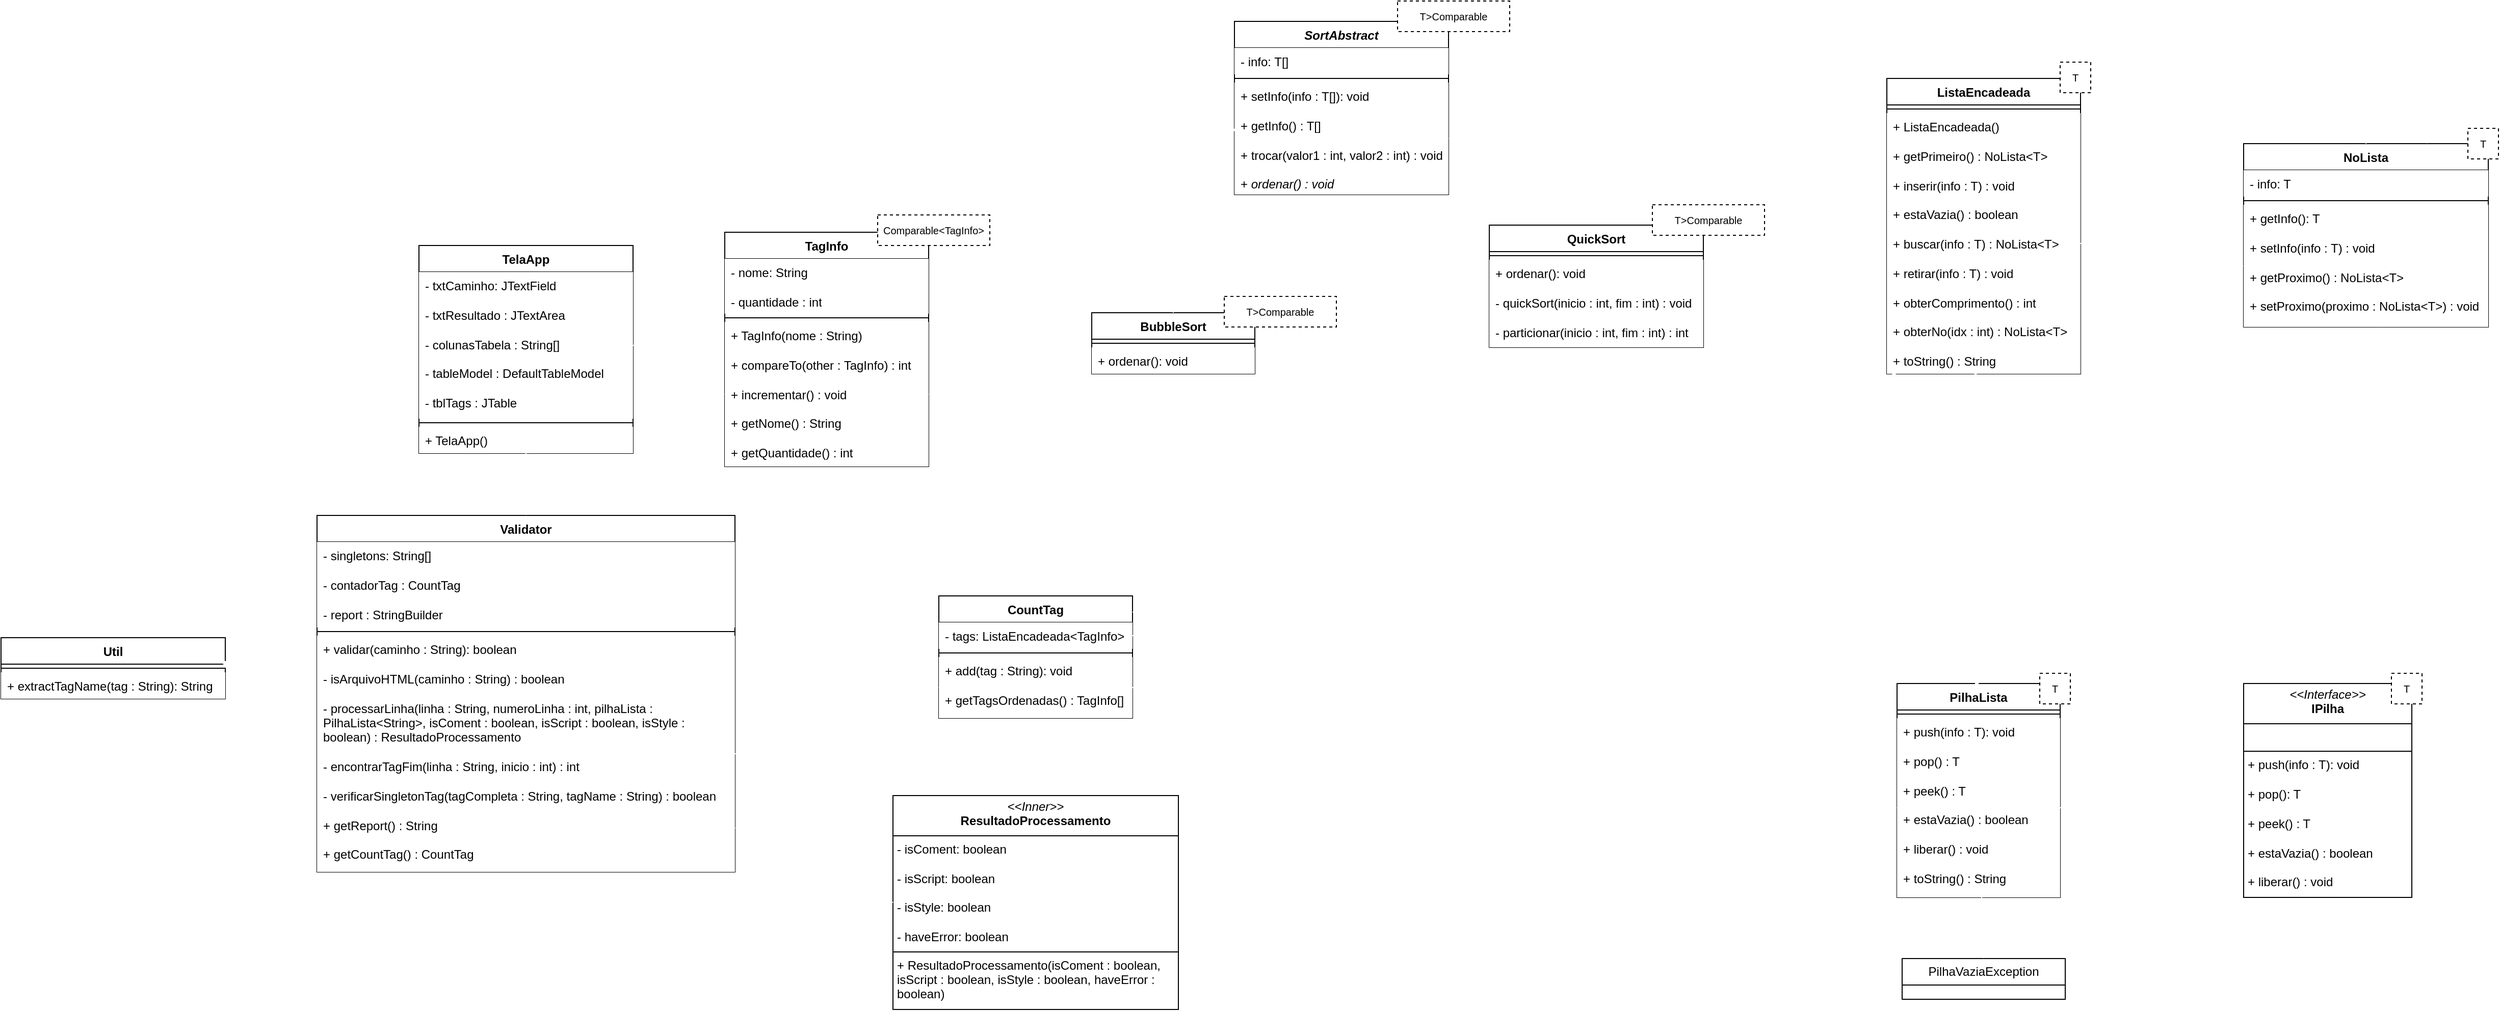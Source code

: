 <mxfile version="27.1.6">
  <diagram name="Página-1" id="pl8ZZoXZRqK1TmM-BaZh">
    <mxGraphModel dx="1385" dy="156" grid="1" gridSize="10" guides="1" tooltips="1" connect="1" arrows="1" fold="1" page="1" pageScale="1" pageWidth="600" pageHeight="300" math="0" shadow="0">
      <root>
        <mxCell id="0" />
        <mxCell id="1" parent="0" />
        <mxCell id="VNUzSs_KY4bJLzlP4zA9-6" value="Util" style="swimlane;fontStyle=1;align=center;verticalAlign=top;childLayout=stackLayout;horizontal=1;startSize=26;horizontalStack=0;resizeParent=1;resizeParentMax=0;resizeLast=0;collapsible=1;marginBottom=0;whiteSpace=wrap;html=1;" parent="1" vertex="1">
          <mxGeometry x="10" y="1335" width="220" height="60" as="geometry" />
        </mxCell>
        <mxCell id="VNUzSs_KY4bJLzlP4zA9-8" value="" style="line;strokeWidth=1;fillColor=none;align=left;verticalAlign=middle;spacingTop=-1;spacingLeft=3;spacingRight=3;rotatable=0;labelPosition=right;points=[];portConstraint=eastwest;strokeColor=inherit;" parent="VNUzSs_KY4bJLzlP4zA9-6" vertex="1">
          <mxGeometry y="26" width="220" height="8" as="geometry" />
        </mxCell>
        <mxCell id="VNUzSs_KY4bJLzlP4zA9-9" value="+ extractTagName(tag : String): String" style="text;strokeColor=none;fillColor=default;align=left;verticalAlign=top;spacingLeft=4;spacingRight=4;overflow=hidden;rotatable=0;points=[[0,0.5],[1,0.5]];portConstraint=eastwest;whiteSpace=wrap;html=1;" parent="VNUzSs_KY4bJLzlP4zA9-6" vertex="1">
          <mxGeometry y="34" width="220" height="26" as="geometry" />
        </mxCell>
        <mxCell id="VNUzSs_KY4bJLzlP4zA9-15" style="edgeStyle=orthogonalEdgeStyle;rounded=0;orthogonalLoop=1;jettySize=auto;html=1;entryX=1;entryY=0.5;entryDx=0;entryDy=0;strokeColor=light-dark(#FFFFFF,#FFFFFF);" parent="1" source="VNUzSs_KY4bJLzlP4zA9-11" target="VNUzSs_KY4bJLzlP4zA9-6" edge="1">
          <mxGeometry relative="1" as="geometry">
            <Array as="points">
              <mxPoint x="275" y="1365" />
              <mxPoint x="275" y="1360" />
              <mxPoint x="230" y="1360" />
            </Array>
          </mxGeometry>
        </mxCell>
        <mxCell id="VNUzSs_KY4bJLzlP4zA9-11" value="Validator" style="swimlane;fontStyle=1;align=center;verticalAlign=top;childLayout=stackLayout;horizontal=1;startSize=26;horizontalStack=0;resizeParent=1;resizeParentMax=0;resizeLast=0;collapsible=1;marginBottom=0;whiteSpace=wrap;html=1;" parent="1" vertex="1">
          <mxGeometry x="320" y="1215" width="410" height="350" as="geometry" />
        </mxCell>
        <mxCell id="VNUzSs_KY4bJLzlP4zA9-12" value="- singletons: String[]&lt;div&gt;&lt;br&gt;&lt;div&gt;- contadorTag : CountTag&lt;/div&gt;&lt;/div&gt;&lt;div&gt;&lt;br&gt;&lt;/div&gt;&lt;div&gt;- report : StringBuilder&lt;/div&gt;" style="text;strokeColor=none;fillColor=default;align=left;verticalAlign=top;spacingLeft=4;spacingRight=4;overflow=hidden;rotatable=0;points=[[0,0.5],[1,0.5]];portConstraint=eastwest;whiteSpace=wrap;html=1;" parent="VNUzSs_KY4bJLzlP4zA9-11" vertex="1">
          <mxGeometry y="26" width="410" height="84" as="geometry" />
        </mxCell>
        <mxCell id="VNUzSs_KY4bJLzlP4zA9-13" value="" style="line;strokeWidth=1;fillColor=none;align=left;verticalAlign=middle;spacingTop=-1;spacingLeft=3;spacingRight=3;rotatable=0;labelPosition=right;points=[];portConstraint=eastwest;strokeColor=inherit;" parent="VNUzSs_KY4bJLzlP4zA9-11" vertex="1">
          <mxGeometry y="110" width="410" height="8" as="geometry" />
        </mxCell>
        <mxCell id="VNUzSs_KY4bJLzlP4zA9-14" value="+ validar(caminho : String): boolean&lt;div&gt;&lt;br&gt;&lt;/div&gt;&lt;div&gt;- isArquivoHTML(caminho : String) : boolean&lt;/div&gt;&lt;div&gt;&lt;br&gt;&lt;/div&gt;&lt;div&gt;- processarLinha(linha : String, numeroLinha : int, pilhaLista : PilhaLista&amp;lt;String&amp;gt;, isComent : boolean, isScript : boolean, isStyle : boolean) : ResultadoProcessamento&lt;/div&gt;&lt;div&gt;&lt;br&gt;&lt;/div&gt;&lt;div&gt;- encontrarTagFim(linha : String, inicio : int) : int&lt;/div&gt;&lt;div&gt;&lt;br&gt;&lt;/div&gt;&lt;div&gt;- verificarSingletonTag(tagCompleta : String, tagName : String) : boolean&lt;/div&gt;&lt;div&gt;&lt;br&gt;&lt;/div&gt;&lt;div&gt;+ getReport() : String&lt;/div&gt;&lt;div&gt;&lt;br&gt;&lt;/div&gt;&lt;div&gt;+ getCountTag() : CountTag&lt;/div&gt;" style="text;strokeColor=none;fillColor=default;align=left;verticalAlign=top;spacingLeft=4;spacingRight=4;overflow=hidden;rotatable=0;points=[[0,0.5],[1,0.5]];portConstraint=eastwest;whiteSpace=wrap;html=1;" parent="VNUzSs_KY4bJLzlP4zA9-11" vertex="1">
          <mxGeometry y="118" width="410" height="232" as="geometry" />
        </mxCell>
        <mxCell id="VNUzSs_KY4bJLzlP4zA9-20" value="TelaApp" style="swimlane;fontStyle=1;align=center;verticalAlign=top;childLayout=stackLayout;horizontal=1;startSize=26;horizontalStack=0;resizeParent=1;resizeParentMax=0;resizeLast=0;collapsible=1;marginBottom=0;whiteSpace=wrap;html=1;" parent="1" vertex="1">
          <mxGeometry x="420" y="950" width="210" height="204" as="geometry" />
        </mxCell>
        <mxCell id="VNUzSs_KY4bJLzlP4zA9-21" value="- txtCaminho: JTextField&lt;div&gt;&lt;br&gt;&lt;/div&gt;&lt;div&gt;- txtResultado : JTextArea&lt;/div&gt;&lt;div&gt;&lt;br&gt;&lt;/div&gt;&lt;div&gt;- colunasTabela : String[]&lt;/div&gt;&lt;div&gt;&lt;br&gt;&lt;/div&gt;&lt;div&gt;- tableModel : DefaultTableModel&lt;/div&gt;&lt;div&gt;&lt;br&gt;&lt;/div&gt;&lt;div&gt;- tblTags : JTable&lt;/div&gt;" style="text;strokeColor=none;fillColor=default;align=left;verticalAlign=top;spacingLeft=4;spacingRight=4;overflow=hidden;rotatable=0;points=[[0,0.5],[1,0.5]];portConstraint=eastwest;whiteSpace=wrap;html=1;" parent="VNUzSs_KY4bJLzlP4zA9-20" vertex="1">
          <mxGeometry y="26" width="210" height="144" as="geometry" />
        </mxCell>
        <mxCell id="VNUzSs_KY4bJLzlP4zA9-22" value="" style="line;strokeWidth=1;fillColor=none;align=left;verticalAlign=middle;spacingTop=-1;spacingLeft=3;spacingRight=3;rotatable=0;labelPosition=right;points=[];portConstraint=eastwest;strokeColor=inherit;" parent="VNUzSs_KY4bJLzlP4zA9-20" vertex="1">
          <mxGeometry y="170" width="210" height="8" as="geometry" />
        </mxCell>
        <mxCell id="VNUzSs_KY4bJLzlP4zA9-23" value="+ TelaApp()" style="text;strokeColor=none;fillColor=default;align=left;verticalAlign=top;spacingLeft=4;spacingRight=4;overflow=hidden;rotatable=0;points=[[0,0.5],[1,0.5]];portConstraint=eastwest;whiteSpace=wrap;html=1;" parent="VNUzSs_KY4bJLzlP4zA9-20" vertex="1">
          <mxGeometry y="178" width="210" height="26" as="geometry" />
        </mxCell>
        <mxCell id="VNUzSs_KY4bJLzlP4zA9-26" style="rounded=0;orthogonalLoop=1;jettySize=auto;html=1;entryX=0.5;entryY=0;entryDx=0;entryDy=0;strokeColor=light-dark(#FFFFFF,#FFFFFF);" parent="1" source="VNUzSs_KY4bJLzlP4zA9-23" target="VNUzSs_KY4bJLzlP4zA9-11" edge="1">
          <mxGeometry relative="1" as="geometry">
            <mxPoint x="590" y="1190" as="targetPoint" />
          </mxGeometry>
        </mxCell>
        <mxCell id="VNUzSs_KY4bJLzlP4zA9-27" value="TagInfo" style="swimlane;fontStyle=1;align=center;verticalAlign=top;childLayout=stackLayout;horizontal=1;startSize=26;horizontalStack=0;resizeParent=1;resizeParentMax=0;resizeLast=0;collapsible=1;marginBottom=0;whiteSpace=wrap;html=1;" parent="1" vertex="1">
          <mxGeometry x="720" y="937" width="200" height="230" as="geometry" />
        </mxCell>
        <mxCell id="VNUzSs_KY4bJLzlP4zA9-28" value="- nome: String&lt;div&gt;&lt;br&gt;&lt;/div&gt;&lt;div&gt;- quantidade : int&lt;/div&gt;" style="text;strokeColor=none;fillColor=default;align=left;verticalAlign=top;spacingLeft=4;spacingRight=4;overflow=hidden;rotatable=0;points=[[0,0.5],[1,0.5]];portConstraint=eastwest;whiteSpace=wrap;html=1;" parent="VNUzSs_KY4bJLzlP4zA9-27" vertex="1">
          <mxGeometry y="26" width="200" height="54" as="geometry" />
        </mxCell>
        <mxCell id="VNUzSs_KY4bJLzlP4zA9-29" value="" style="line;strokeWidth=1;fillColor=none;align=left;verticalAlign=middle;spacingTop=-1;spacingLeft=3;spacingRight=3;rotatable=0;labelPosition=right;points=[];portConstraint=eastwest;strokeColor=inherit;" parent="VNUzSs_KY4bJLzlP4zA9-27" vertex="1">
          <mxGeometry y="80" width="200" height="8" as="geometry" />
        </mxCell>
        <mxCell id="VNUzSs_KY4bJLzlP4zA9-30" value="+ TagInfo(nome : String)&lt;div&gt;&lt;br&gt;&lt;/div&gt;&lt;div&gt;+ compareTo(other : TagInfo) : int&lt;/div&gt;&lt;div&gt;&lt;br&gt;&lt;/div&gt;&lt;div&gt;+ incrementar() : void&lt;/div&gt;&lt;div&gt;&lt;br&gt;&lt;/div&gt;&lt;div&gt;+ getNome() : String&lt;/div&gt;&lt;div&gt;&lt;br&gt;&lt;/div&gt;&lt;div&gt;+ getQuantidade() : int&lt;/div&gt;" style="text;strokeColor=none;fillColor=default;align=left;verticalAlign=top;spacingLeft=4;spacingRight=4;overflow=hidden;rotatable=0;points=[[0,0.5],[1,0.5]];portConstraint=eastwest;whiteSpace=wrap;html=1;" parent="VNUzSs_KY4bJLzlP4zA9-27" vertex="1">
          <mxGeometry y="88" width="200" height="142" as="geometry" />
        </mxCell>
        <mxCell id="VNUzSs_KY4bJLzlP4zA9-31" style="edgeStyle=orthogonalEdgeStyle;rounded=0;orthogonalLoop=1;jettySize=auto;html=1;exitX=1;exitY=0.5;exitDx=0;exitDy=0;entryX=0;entryY=0.5;entryDx=0;entryDy=0;strokeColor=light-dark(#FFFFFF,#FFFFFF);align=center;verticalAlign=middle;fontFamily=Helvetica;fontSize=11;fontColor=default;labelBackgroundColor=default;endArrow=classic;" parent="1" source="VNUzSs_KY4bJLzlP4zA9-21" target="VNUzSs_KY4bJLzlP4zA9-30" edge="1">
          <mxGeometry relative="1" as="geometry" />
        </mxCell>
        <mxCell id="VNUzSs_KY4bJLzlP4zA9-32" value="&lt;font style=&quot;font-size: 10px;&quot;&gt;Comparable&amp;lt;TagInfo&amp;gt;&lt;/font&gt;" style="html=1;whiteSpace=wrap;dashed=1;" parent="1" vertex="1">
          <mxGeometry x="870" y="920" width="110" height="30" as="geometry" />
        </mxCell>
        <mxCell id="VNUzSs_KY4bJLzlP4zA9-38" style="edgeStyle=orthogonalEdgeStyle;rounded=0;orthogonalLoop=1;jettySize=auto;html=1;exitX=0.25;exitY=0;exitDx=0;exitDy=0;strokeColor=light-dark(#FFFFFF,#FFFFFF);align=center;verticalAlign=middle;fontFamily=Helvetica;fontSize=11;fontColor=default;labelBackgroundColor=default;endArrow=classic;" parent="1" source="VNUzSs_KY4bJLzlP4zA9-33" target="VNUzSs_KY4bJLzlP4zA9-30" edge="1">
          <mxGeometry relative="1" as="geometry" />
        </mxCell>
        <mxCell id="VNUzSs_KY4bJLzlP4zA9-44" style="edgeStyle=orthogonalEdgeStyle;rounded=0;orthogonalLoop=1;jettySize=auto;html=1;exitX=0.5;exitY=0;exitDx=0;exitDy=0;entryX=0;entryY=0.5;entryDx=0;entryDy=0;strokeColor=light-dark(#FFFFFF,#FFFFFF);align=center;verticalAlign=middle;fontFamily=Helvetica;fontSize=11;fontColor=default;labelBackgroundColor=default;endArrow=classic;" parent="1" source="VNUzSs_KY4bJLzlP4zA9-33" target="VNUzSs_KY4bJLzlP4zA9-42" edge="1">
          <mxGeometry relative="1" as="geometry" />
        </mxCell>
        <mxCell id="VNUzSs_KY4bJLzlP4zA9-58" style="edgeStyle=orthogonalEdgeStyle;rounded=0;orthogonalLoop=1;jettySize=auto;html=1;exitX=0.75;exitY=0;exitDx=0;exitDy=0;entryX=0;entryY=0.5;entryDx=0;entryDy=0;strokeColor=light-dark(#FFFFFF,#FFFFFF);align=center;verticalAlign=middle;fontFamily=Helvetica;fontSize=11;fontColor=default;labelBackgroundColor=default;endArrow=classic;" parent="1" source="VNUzSs_KY4bJLzlP4zA9-33" target="VNUzSs_KY4bJLzlP4zA9-55" edge="1">
          <mxGeometry relative="1" as="geometry">
            <Array as="points">
              <mxPoint x="1072" y="1130" />
              <mxPoint x="1390" y="1130" />
              <mxPoint x="1390" y="1007" />
            </Array>
          </mxGeometry>
        </mxCell>
        <mxCell id="VNUzSs_KY4bJLzlP4zA9-33" value="CountTag" style="swimlane;fontStyle=1;align=center;verticalAlign=top;childLayout=stackLayout;horizontal=1;startSize=26;horizontalStack=0;resizeParent=1;resizeParentMax=0;resizeLast=0;collapsible=1;marginBottom=0;whiteSpace=wrap;html=1;" parent="1" vertex="1">
          <mxGeometry x="930" y="1294" width="190" height="120" as="geometry" />
        </mxCell>
        <mxCell id="VNUzSs_KY4bJLzlP4zA9-34" value="- tags: ListaEncadeada&amp;lt;TagInfo&amp;gt;" style="text;strokeColor=none;fillColor=default;align=left;verticalAlign=top;spacingLeft=4;spacingRight=4;overflow=hidden;rotatable=0;points=[[0,0.5],[1,0.5]];portConstraint=eastwest;whiteSpace=wrap;html=1;" parent="VNUzSs_KY4bJLzlP4zA9-33" vertex="1">
          <mxGeometry y="26" width="190" height="26" as="geometry" />
        </mxCell>
        <mxCell id="VNUzSs_KY4bJLzlP4zA9-35" value="" style="line;strokeWidth=1;fillColor=none;align=left;verticalAlign=middle;spacingTop=-1;spacingLeft=3;spacingRight=3;rotatable=0;labelPosition=right;points=[];portConstraint=eastwest;strokeColor=inherit;" parent="VNUzSs_KY4bJLzlP4zA9-33" vertex="1">
          <mxGeometry y="52" width="190" height="8" as="geometry" />
        </mxCell>
        <mxCell id="VNUzSs_KY4bJLzlP4zA9-36" value="+ add(tag : String): void&lt;div&gt;&lt;br&gt;&lt;/div&gt;&lt;div&gt;+ getTagsOrdenadas() : TagInfo[]&lt;/div&gt;" style="text;strokeColor=none;fillColor=default;align=left;verticalAlign=top;spacingLeft=4;spacingRight=4;overflow=hidden;rotatable=0;points=[[0,0.5],[1,0.5]];portConstraint=eastwest;whiteSpace=wrap;html=1;" parent="VNUzSs_KY4bJLzlP4zA9-33" vertex="1">
          <mxGeometry y="60" width="190" height="60" as="geometry" />
        </mxCell>
        <mxCell id="VNUzSs_KY4bJLzlP4zA9-37" style="edgeStyle=orthogonalEdgeStyle;rounded=0;orthogonalLoop=1;jettySize=auto;html=1;exitX=1;exitY=0.5;exitDx=0;exitDy=0;entryX=0;entryY=0.5;entryDx=0;entryDy=0;strokeColor=light-dark(#FFFFFF,#FFFFFF);align=center;verticalAlign=middle;fontFamily=Helvetica;fontSize=11;fontColor=default;labelBackgroundColor=default;endArrow=classic;" parent="1" source="VNUzSs_KY4bJLzlP4zA9-14" target="VNUzSs_KY4bJLzlP4zA9-36" edge="1">
          <mxGeometry relative="1" as="geometry" />
        </mxCell>
        <mxCell id="VNUzSs_KY4bJLzlP4zA9-39" value="BubbleSort" style="swimlane;fontStyle=1;align=center;verticalAlign=top;childLayout=stackLayout;horizontal=1;startSize=26;horizontalStack=0;resizeParent=1;resizeParentMax=0;resizeLast=0;collapsible=1;marginBottom=0;whiteSpace=wrap;html=1;" parent="1" vertex="1">
          <mxGeometry x="1080" y="1016" width="160" height="60" as="geometry" />
        </mxCell>
        <mxCell id="VNUzSs_KY4bJLzlP4zA9-41" value="" style="line;strokeWidth=1;fillColor=none;align=left;verticalAlign=middle;spacingTop=-1;spacingLeft=3;spacingRight=3;rotatable=0;labelPosition=right;points=[];portConstraint=eastwest;strokeColor=inherit;" parent="VNUzSs_KY4bJLzlP4zA9-39" vertex="1">
          <mxGeometry y="26" width="160" height="8" as="geometry" />
        </mxCell>
        <mxCell id="VNUzSs_KY4bJLzlP4zA9-42" value="+ ordenar(): void" style="text;strokeColor=none;fillColor=default;align=left;verticalAlign=top;spacingLeft=4;spacingRight=4;overflow=hidden;rotatable=0;points=[[0,0.5],[1,0.5]];portConstraint=eastwest;whiteSpace=wrap;html=1;" parent="VNUzSs_KY4bJLzlP4zA9-39" vertex="1">
          <mxGeometry y="34" width="160" height="26" as="geometry" />
        </mxCell>
        <mxCell id="VNUzSs_KY4bJLzlP4zA9-43" value="&lt;font style=&quot;font-size: 10px;&quot;&gt;T&amp;gt;Comparable&lt;/font&gt;" style="html=1;whiteSpace=wrap;dashed=1;" parent="1" vertex="1">
          <mxGeometry x="1210" y="1000" width="110" height="30" as="geometry" />
        </mxCell>
        <mxCell id="VNUzSs_KY4bJLzlP4zA9-45" value="&lt;i&gt;SortAbstract&lt;/i&gt;" style="swimlane;fontStyle=1;align=center;verticalAlign=top;childLayout=stackLayout;horizontal=1;startSize=26;horizontalStack=0;resizeParent=1;resizeParentMax=0;resizeLast=0;collapsible=1;marginBottom=0;whiteSpace=wrap;html=1;" parent="1" vertex="1">
          <mxGeometry x="1220" y="730" width="210" height="170" as="geometry" />
        </mxCell>
        <mxCell id="VNUzSs_KY4bJLzlP4zA9-46" value="- info: T[]" style="text;strokeColor=none;fillColor=default;align=left;verticalAlign=top;spacingLeft=4;spacingRight=4;overflow=hidden;rotatable=0;points=[[0,0.5],[1,0.5]];portConstraint=eastwest;whiteSpace=wrap;html=1;" parent="VNUzSs_KY4bJLzlP4zA9-45" vertex="1">
          <mxGeometry y="26" width="210" height="26" as="geometry" />
        </mxCell>
        <mxCell id="VNUzSs_KY4bJLzlP4zA9-47" value="" style="line;strokeWidth=1;fillColor=none;align=left;verticalAlign=middle;spacingTop=-1;spacingLeft=3;spacingRight=3;rotatable=0;labelPosition=right;points=[];portConstraint=eastwest;strokeColor=inherit;" parent="VNUzSs_KY4bJLzlP4zA9-45" vertex="1">
          <mxGeometry y="52" width="210" height="8" as="geometry" />
        </mxCell>
        <mxCell id="VNUzSs_KY4bJLzlP4zA9-48" value="+ setInfo(info : T[]): void&lt;div&gt;&lt;br&gt;&lt;/div&gt;&lt;div&gt;+ getInfo() : T[]&lt;/div&gt;&lt;div&gt;&lt;br&gt;&lt;/div&gt;&lt;div&gt;+ trocar(valor1 : int, valor2 : int) : void&lt;/div&gt;&lt;div&gt;&lt;br&gt;&lt;/div&gt;&lt;div&gt;+ &lt;i&gt;ordenar() : void&lt;/i&gt;&lt;/div&gt;" style="text;strokeColor=none;fillColor=default;align=left;verticalAlign=top;spacingLeft=4;spacingRight=4;overflow=hidden;rotatable=0;points=[[0,0.5],[1,0.5]];portConstraint=eastwest;whiteSpace=wrap;html=1;" parent="VNUzSs_KY4bJLzlP4zA9-45" vertex="1">
          <mxGeometry y="60" width="210" height="110" as="geometry" />
        </mxCell>
        <mxCell id="VNUzSs_KY4bJLzlP4zA9-49" value="&lt;font style=&quot;font-size: 10px;&quot;&gt;T&amp;gt;Comparable&lt;/font&gt;" style="html=1;whiteSpace=wrap;dashed=1;" parent="1" vertex="1">
          <mxGeometry x="1380" y="710" width="110" height="30" as="geometry" />
        </mxCell>
        <mxCell id="VNUzSs_KY4bJLzlP4zA9-51" style="edgeStyle=orthogonalEdgeStyle;rounded=0;orthogonalLoop=1;jettySize=auto;html=1;exitX=0.5;exitY=0;exitDx=0;exitDy=0;entryX=0.01;entryY=0.423;entryDx=0;entryDy=0;entryPerimeter=0;strokeColor=light-dark(#FFFFFF,#FFFFFF);align=center;verticalAlign=middle;fontFamily=Helvetica;fontSize=11;fontColor=default;labelBackgroundColor=default;endArrow=classic;" parent="1" source="VNUzSs_KY4bJLzlP4zA9-39" target="VNUzSs_KY4bJLzlP4zA9-48" edge="1">
          <mxGeometry relative="1" as="geometry" />
        </mxCell>
        <mxCell id="VNUzSs_KY4bJLzlP4zA9-57" style="edgeStyle=orthogonalEdgeStyle;rounded=0;orthogonalLoop=1;jettySize=auto;html=1;exitX=0.5;exitY=0;exitDx=0;exitDy=0;entryX=1;entryY=0.5;entryDx=0;entryDy=0;strokeColor=light-dark(#FFFFFF,#FFFFFF);align=center;verticalAlign=middle;fontFamily=Helvetica;fontSize=11;fontColor=default;labelBackgroundColor=default;endArrow=classic;" parent="1" source="VNUzSs_KY4bJLzlP4zA9-52" target="VNUzSs_KY4bJLzlP4zA9-48" edge="1">
          <mxGeometry relative="1" as="geometry" />
        </mxCell>
        <mxCell id="VNUzSs_KY4bJLzlP4zA9-52" value="QuickSort" style="swimlane;fontStyle=1;align=center;verticalAlign=top;childLayout=stackLayout;horizontal=1;startSize=26;horizontalStack=0;resizeParent=1;resizeParentMax=0;resizeLast=0;collapsible=1;marginBottom=0;whiteSpace=wrap;html=1;" parent="1" vertex="1">
          <mxGeometry x="1470" y="930" width="210" height="120" as="geometry" />
        </mxCell>
        <mxCell id="VNUzSs_KY4bJLzlP4zA9-54" value="" style="line;strokeWidth=1;fillColor=none;align=left;verticalAlign=middle;spacingTop=-1;spacingLeft=3;spacingRight=3;rotatable=0;labelPosition=right;points=[];portConstraint=eastwest;strokeColor=inherit;" parent="VNUzSs_KY4bJLzlP4zA9-52" vertex="1">
          <mxGeometry y="26" width="210" height="8" as="geometry" />
        </mxCell>
        <mxCell id="VNUzSs_KY4bJLzlP4zA9-55" value="+ ordenar(): void&lt;div&gt;&lt;br&gt;&lt;/div&gt;&lt;div&gt;- quickSort(inicio : int, fim : int) : void&lt;/div&gt;&lt;div&gt;&lt;br&gt;&lt;/div&gt;&lt;div&gt;- particionar(inicio : int, fim : int) : int&lt;/div&gt;" style="text;strokeColor=none;fillColor=default;align=left;verticalAlign=top;spacingLeft=4;spacingRight=4;overflow=hidden;rotatable=0;points=[[0,0.5],[1,0.5]];portConstraint=eastwest;whiteSpace=wrap;html=1;" parent="VNUzSs_KY4bJLzlP4zA9-52" vertex="1">
          <mxGeometry y="34" width="210" height="86" as="geometry" />
        </mxCell>
        <mxCell id="VNUzSs_KY4bJLzlP4zA9-56" value="&lt;font style=&quot;font-size: 10px;&quot;&gt;T&amp;gt;Comparable&lt;/font&gt;" style="html=1;whiteSpace=wrap;dashed=1;" parent="1" vertex="1">
          <mxGeometry x="1630" y="910" width="110" height="30" as="geometry" />
        </mxCell>
        <mxCell id="VNUzSs_KY4bJLzlP4zA9-59" value="ListaEncadeada" style="swimlane;fontStyle=1;align=center;verticalAlign=top;childLayout=stackLayout;horizontal=1;startSize=26;horizontalStack=0;resizeParent=1;resizeParentMax=0;resizeLast=0;collapsible=1;marginBottom=0;whiteSpace=wrap;html=1;" parent="1" vertex="1">
          <mxGeometry x="1860" y="786" width="190" height="290" as="geometry" />
        </mxCell>
        <mxCell id="VNUzSs_KY4bJLzlP4zA9-61" value="" style="line;strokeWidth=1;fillColor=none;align=left;verticalAlign=middle;spacingTop=-1;spacingLeft=3;spacingRight=3;rotatable=0;labelPosition=right;points=[];portConstraint=eastwest;strokeColor=inherit;" parent="VNUzSs_KY4bJLzlP4zA9-59" vertex="1">
          <mxGeometry y="26" width="190" height="8" as="geometry" />
        </mxCell>
        <mxCell id="VNUzSs_KY4bJLzlP4zA9-62" value="+ ListaEncadeada()&lt;div&gt;&lt;br&gt;&lt;/div&gt;&lt;div&gt;+ getPrimeiro() : NoLista&amp;lt;T&amp;gt;&lt;/div&gt;&lt;div&gt;&lt;br&gt;&lt;/div&gt;&lt;div&gt;+ inserir(info : T) : void&lt;/div&gt;&lt;div&gt;&lt;br&gt;&lt;/div&gt;&lt;div&gt;+ estaVazia() : boolean&lt;/div&gt;&lt;div&gt;&lt;br&gt;&lt;/div&gt;&lt;div&gt;+ buscar(info : T) : NoLista&amp;lt;T&amp;gt;&lt;/div&gt;&lt;div&gt;&lt;br&gt;&lt;/div&gt;&lt;div&gt;+ retirar(info : T) : void&lt;/div&gt;&lt;div&gt;&lt;br&gt;&lt;/div&gt;&lt;div&gt;+ obterComprimento() : int&lt;/div&gt;&lt;div&gt;&lt;br&gt;&lt;/div&gt;&lt;div&gt;+ obterNo(idx : int) : NoLista&amp;lt;T&amp;gt;&lt;/div&gt;&lt;div&gt;&lt;br&gt;&lt;/div&gt;&lt;div&gt;+ toString() : String&lt;/div&gt;" style="text;strokeColor=none;fillColor=default;align=left;verticalAlign=top;spacingLeft=4;spacingRight=4;overflow=hidden;rotatable=0;points=[[0,0.5],[1,0.5]];portConstraint=eastwest;whiteSpace=wrap;html=1;" parent="VNUzSs_KY4bJLzlP4zA9-59" vertex="1">
          <mxGeometry y="34" width="190" height="256" as="geometry" />
        </mxCell>
        <mxCell id="VNUzSs_KY4bJLzlP4zA9-64" value="&lt;font style=&quot;font-size: 10px;&quot;&gt;T&lt;/font&gt;" style="html=1;whiteSpace=wrap;dashed=1;" parent="1" vertex="1">
          <mxGeometry x="2030" y="770" width="30" height="30" as="geometry" />
        </mxCell>
        <mxCell id="VNUzSs_KY4bJLzlP4zA9-66" style="edgeStyle=orthogonalEdgeStyle;rounded=0;orthogonalLoop=1;jettySize=auto;html=1;entryX=0.037;entryY=0.987;entryDx=0;entryDy=0;entryPerimeter=0;strokeColor=light-dark(#FFFFFF,#FFFFFF);align=center;verticalAlign=middle;fontFamily=Helvetica;fontSize=11;fontColor=default;labelBackgroundColor=default;endArrow=classic;" parent="1" target="VNUzSs_KY4bJLzlP4zA9-62" edge="1">
          <mxGeometry relative="1" as="geometry">
            <mxPoint x="1120" y="1310" as="sourcePoint" />
            <Array as="points">
              <mxPoint x="1867" y="1310" />
            </Array>
          </mxGeometry>
        </mxCell>
        <mxCell id="VNUzSs_KY4bJLzlP4zA9-67" value="PilhaLista" style="swimlane;fontStyle=1;align=center;verticalAlign=top;childLayout=stackLayout;horizontal=1;startSize=26;horizontalStack=0;resizeParent=1;resizeParentMax=0;resizeLast=0;collapsible=1;marginBottom=0;whiteSpace=wrap;html=1;" parent="1" vertex="1">
          <mxGeometry x="1870" y="1380" width="160" height="210" as="geometry" />
        </mxCell>
        <mxCell id="VNUzSs_KY4bJLzlP4zA9-69" value="" style="line;strokeWidth=1;fillColor=none;align=left;verticalAlign=middle;spacingTop=-1;spacingLeft=3;spacingRight=3;rotatable=0;labelPosition=right;points=[];portConstraint=eastwest;strokeColor=inherit;" parent="VNUzSs_KY4bJLzlP4zA9-67" vertex="1">
          <mxGeometry y="26" width="160" height="8" as="geometry" />
        </mxCell>
        <mxCell id="VNUzSs_KY4bJLzlP4zA9-70" value="+ push(info : T): void&lt;div&gt;&lt;br&gt;&lt;/div&gt;&lt;div&gt;+ pop() : T&lt;/div&gt;&lt;div&gt;&lt;br&gt;&lt;/div&gt;&lt;div&gt;+ peek() : T&lt;/div&gt;&lt;div&gt;&lt;br&gt;&lt;/div&gt;&lt;div&gt;+ estaVazia() : boolean&lt;/div&gt;&lt;div&gt;&lt;br&gt;&lt;/div&gt;&lt;div&gt;+ liberar() : void&lt;/div&gt;&lt;div&gt;&lt;br&gt;&lt;/div&gt;&lt;div&gt;+ toString() : String&lt;/div&gt;" style="text;strokeColor=none;fillColor=default;align=left;verticalAlign=top;spacingLeft=4;spacingRight=4;overflow=hidden;rotatable=0;points=[[0,0.5],[1,0.5]];portConstraint=eastwest;whiteSpace=wrap;html=1;" parent="VNUzSs_KY4bJLzlP4zA9-67" vertex="1">
          <mxGeometry y="34" width="160" height="176" as="geometry" />
        </mxCell>
        <mxCell id="VNUzSs_KY4bJLzlP4zA9-71" value="&lt;font style=&quot;font-size: 10px;&quot;&gt;T&lt;/font&gt;" style="html=1;whiteSpace=wrap;dashed=1;" parent="1" vertex="1">
          <mxGeometry x="2010" y="1370" width="30" height="30" as="geometry" />
        </mxCell>
        <mxCell id="VNUzSs_KY4bJLzlP4zA9-73" style="edgeStyle=orthogonalEdgeStyle;rounded=0;orthogonalLoop=1;jettySize=auto;html=1;exitX=0.5;exitY=0;exitDx=0;exitDy=0;entryX=0.458;entryY=0.992;entryDx=0;entryDy=0;entryPerimeter=0;strokeColor=light-dark(#FFFFFF,#FFFFFF);align=center;verticalAlign=middle;fontFamily=Helvetica;fontSize=11;fontColor=default;labelBackgroundColor=default;endArrow=classic;" parent="1" source="VNUzSs_KY4bJLzlP4zA9-67" target="VNUzSs_KY4bJLzlP4zA9-62" edge="1">
          <mxGeometry relative="1" as="geometry">
            <Array as="points">
              <mxPoint x="1947" y="1380" />
            </Array>
          </mxGeometry>
        </mxCell>
        <mxCell id="VNUzSs_KY4bJLzlP4zA9-74" value="&lt;font style=&quot;color: light-dark(rgb(255, 255, 255), rgb(255, 255, 255));&quot;&gt;- lista&lt;/font&gt;" style="text;html=1;align=center;verticalAlign=middle;resizable=0;points=[];autosize=1;strokeColor=none;fillColor=none;fontFamily=Helvetica;fontSize=12;fontColor=default;" parent="1" vertex="1">
          <mxGeometry x="1900" y="1090" width="50" height="30" as="geometry" />
        </mxCell>
        <mxCell id="VNUzSs_KY4bJLzlP4zA9-75" value="&lt;font style=&quot;color: light-dark(rgb(255, 255, 255), rgb(255, 255, 255));&quot;&gt;1&lt;/font&gt;" style="text;html=1;align=center;verticalAlign=middle;resizable=0;points=[];autosize=1;strokeColor=none;fillColor=none;fontFamily=Helvetica;fontSize=12;fontColor=default;" parent="1" vertex="1">
          <mxGeometry x="1960" y="1090" width="30" height="30" as="geometry" />
        </mxCell>
        <mxCell id="VNUzSs_KY4bJLzlP4zA9-77" value="PilhaVaziaException" style="swimlane;fontStyle=0;childLayout=stackLayout;horizontal=1;startSize=26;fillColor=default;horizontalStack=0;resizeParent=1;resizeParentMax=0;resizeLast=0;collapsible=1;marginBottom=0;whiteSpace=wrap;html=1;" parent="1" vertex="1">
          <mxGeometry x="1875" y="1650" width="160" height="40" as="geometry" />
        </mxCell>
        <mxCell id="VNUzSs_KY4bJLzlP4zA9-82" value="" style="html=1;verticalAlign=middle;endArrow=classic;curved=0;rounded=0;entryX=0.5;entryY=0;entryDx=0;entryDy=0;dashed=1;strokeColor=light-dark(#FFFFFF,#FFFFFF);align=center;fontFamily=Helvetica;fontSize=11;fontColor=default;labelBackgroundColor=default;" parent="1" source="VNUzSs_KY4bJLzlP4zA9-70" target="VNUzSs_KY4bJLzlP4zA9-77" edge="1">
          <mxGeometry width="80" relative="1" as="geometry">
            <mxPoint x="1930" y="1610" as="sourcePoint" />
            <mxPoint x="2010" y="1610" as="targetPoint" />
          </mxGeometry>
        </mxCell>
        <mxCell id="VNUzSs_KY4bJLzlP4zA9-83" value="NoLista" style="swimlane;fontStyle=1;align=center;verticalAlign=top;childLayout=stackLayout;horizontal=1;startSize=26;horizontalStack=0;resizeParent=1;resizeParentMax=0;resizeLast=0;collapsible=1;marginBottom=0;whiteSpace=wrap;html=1;" parent="1" vertex="1">
          <mxGeometry x="2210" y="850" width="240" height="180" as="geometry" />
        </mxCell>
        <mxCell id="VNUzSs_KY4bJLzlP4zA9-84" value="- info: T" style="text;strokeColor=none;fillColor=default;align=left;verticalAlign=top;spacingLeft=4;spacingRight=4;overflow=hidden;rotatable=0;points=[[0,0.5],[1,0.5]];portConstraint=eastwest;whiteSpace=wrap;html=1;" parent="VNUzSs_KY4bJLzlP4zA9-83" vertex="1">
          <mxGeometry y="26" width="240" height="26" as="geometry" />
        </mxCell>
        <mxCell id="VNUzSs_KY4bJLzlP4zA9-85" value="" style="line;strokeWidth=1;fillColor=none;align=left;verticalAlign=middle;spacingTop=-1;spacingLeft=3;spacingRight=3;rotatable=0;labelPosition=right;points=[];portConstraint=eastwest;strokeColor=inherit;" parent="VNUzSs_KY4bJLzlP4zA9-83" vertex="1">
          <mxGeometry y="52" width="240" height="8" as="geometry" />
        </mxCell>
        <mxCell id="VNUzSs_KY4bJLzlP4zA9-86" value="+ getInfo(): T&lt;div&gt;&lt;br&gt;&lt;/div&gt;&lt;div&gt;+ setInfo(info : T) : void&lt;/div&gt;&lt;div&gt;&lt;br&gt;&lt;/div&gt;&lt;div&gt;+ getProximo() : NoLista&amp;lt;T&amp;gt;&lt;/div&gt;&lt;div&gt;&lt;br&gt;&lt;/div&gt;&lt;div&gt;+ setProximo(proximo : NoLista&amp;lt;T&amp;gt;) : void&lt;/div&gt;" style="text;strokeColor=none;fillColor=default;align=left;verticalAlign=top;spacingLeft=4;spacingRight=4;overflow=hidden;rotatable=0;points=[[0,0.5],[1,0.5]];portConstraint=eastwest;whiteSpace=wrap;html=1;" parent="VNUzSs_KY4bJLzlP4zA9-83" vertex="1">
          <mxGeometry y="60" width="240" height="120" as="geometry" />
        </mxCell>
        <mxCell id="VNUzSs_KY4bJLzlP4zA9-87" style="edgeStyle=orthogonalEdgeStyle;rounded=0;orthogonalLoop=1;jettySize=auto;html=1;exitX=1;exitY=0.5;exitDx=0;exitDy=0;entryX=0;entryY=0.5;entryDx=0;entryDy=0;strokeColor=light-dark(#FFFFFF,#FFFFFF);align=center;verticalAlign=middle;fontFamily=Helvetica;fontSize=11;fontColor=default;labelBackgroundColor=default;endArrow=classic;" parent="1" source="VNUzSs_KY4bJLzlP4zA9-36" target="VNUzSs_KY4bJLzlP4zA9-70" edge="1">
          <mxGeometry relative="1" as="geometry" />
        </mxCell>
        <mxCell id="VNUzSs_KY4bJLzlP4zA9-88" style="edgeStyle=orthogonalEdgeStyle;rounded=0;orthogonalLoop=1;jettySize=auto;html=1;exitX=1;exitY=0.5;exitDx=0;exitDy=0;entryX=0;entryY=0.5;entryDx=0;entryDy=0;strokeColor=light-dark(#FFFFFF,#FFFFFF);align=center;verticalAlign=middle;fontFamily=Helvetica;fontSize=11;fontColor=default;labelBackgroundColor=default;endArrow=classic;" parent="1" source="VNUzSs_KY4bJLzlP4zA9-62" target="VNUzSs_KY4bJLzlP4zA9-86" edge="1">
          <mxGeometry relative="1" as="geometry" />
        </mxCell>
        <mxCell id="VNUzSs_KY4bJLzlP4zA9-89" value="&lt;font style=&quot;color: light-dark(rgb(255, 255, 255), rgb(255, 255, 255));&quot;&gt;- primeiro&lt;/font&gt;" style="text;html=1;align=center;verticalAlign=middle;resizable=0;points=[];autosize=1;strokeColor=none;fillColor=none;fontFamily=Helvetica;fontSize=12;fontColor=default;" parent="1" vertex="1">
          <mxGeometry x="2130" y="930" width="70" height="30" as="geometry" />
        </mxCell>
        <mxCell id="VNUzSs_KY4bJLzlP4zA9-90" value="&lt;font style=&quot;color: light-dark(rgb(255, 255, 255), rgb(255, 255, 255));&quot;&gt;0..1&lt;/font&gt;" style="text;html=1;align=center;verticalAlign=middle;resizable=0;points=[];autosize=1;strokeColor=none;fillColor=none;" parent="1" vertex="1">
          <mxGeometry x="2145" y="975" width="40" height="30" as="geometry" />
        </mxCell>
        <mxCell id="VNUzSs_KY4bJLzlP4zA9-91" style="edgeStyle=orthogonalEdgeStyle;rounded=0;orthogonalLoop=1;jettySize=auto;html=1;exitX=0.5;exitY=0;exitDx=0;exitDy=0;entryX=0.75;entryY=0;entryDx=0;entryDy=0;strokeColor=light-dark(#FFFFFF,#FFFFFF);align=center;verticalAlign=middle;fontFamily=Helvetica;fontSize=11;fontColor=default;labelBackgroundColor=default;endArrow=classic;" parent="1" source="VNUzSs_KY4bJLzlP4zA9-83" target="VNUzSs_KY4bJLzlP4zA9-83" edge="1">
          <mxGeometry relative="1" as="geometry">
            <Array as="points">
              <mxPoint x="2330" y="760" />
              <mxPoint x="2390" y="760" />
            </Array>
          </mxGeometry>
        </mxCell>
        <mxCell id="VNUzSs_KY4bJLzlP4zA9-92" value="&lt;font style=&quot;color: light-dark(rgb(255, 255, 255), rgb(255, 255, 255));&quot;&gt;- primeiro&lt;/font&gt;" style="text;html=1;align=center;verticalAlign=middle;resizable=0;points=[];autosize=1;strokeColor=none;fillColor=none;" parent="1" vertex="1">
          <mxGeometry x="2390" y="800" width="70" height="30" as="geometry" />
        </mxCell>
        <mxCell id="VNUzSs_KY4bJLzlP4zA9-93" value="&lt;font style=&quot;color: light-dark(rgb(255, 255, 255), rgb(255, 255, 255));&quot;&gt;0..1&lt;/font&gt;" style="text;html=1;align=center;verticalAlign=middle;resizable=0;points=[];autosize=1;strokeColor=none;fillColor=none;" parent="1" vertex="1">
          <mxGeometry x="2350" y="800" width="40" height="30" as="geometry" />
        </mxCell>
        <mxCell id="VNUzSs_KY4bJLzlP4zA9-94" value="&lt;font style=&quot;font-size: 10px;&quot;&gt;T&lt;/font&gt;" style="html=1;whiteSpace=wrap;dashed=1;" parent="1" vertex="1">
          <mxGeometry x="2430" y="835" width="30" height="30" as="geometry" />
        </mxCell>
        <mxCell id="VNUzSs_KY4bJLzlP4zA9-95" style="edgeStyle=orthogonalEdgeStyle;rounded=0;orthogonalLoop=1;jettySize=auto;html=1;exitX=1;exitY=0.5;exitDx=0;exitDy=0;entryX=0.55;entryY=1.002;entryDx=0;entryDy=0;entryPerimeter=0;strokeColor=light-dark(#FFFFFF,#FFFFFF);align=center;verticalAlign=middle;fontFamily=Helvetica;fontSize=11;fontColor=default;labelBackgroundColor=default;endArrow=classic;" parent="1" source="VNUzSs_KY4bJLzlP4zA9-34" target="VNUzSs_KY4bJLzlP4zA9-86" edge="1">
          <mxGeometry relative="1" as="geometry">
            <mxPoint x="2351.25" y="1040.0" as="targetPoint" />
          </mxGeometry>
        </mxCell>
        <mxCell id="VNUzSs_KY4bJLzlP4zA9-96" value="&lt;p style=&quot;margin:0px;margin-top:4px;text-align:center;&quot;&gt;&lt;i&gt;&amp;lt;&amp;lt;Interface&amp;gt;&amp;gt;&lt;/i&gt;&lt;br&gt;&lt;b&gt;IPilha&lt;/b&gt;&lt;/p&gt;&lt;hr size=&quot;1&quot; style=&quot;border-style:solid;&quot;&gt;&lt;p style=&quot;margin:0px;margin-left:4px;&quot;&gt;&lt;br&gt;&lt;/p&gt;&lt;hr size=&quot;1&quot; style=&quot;border-style:solid;&quot;&gt;&lt;p style=&quot;margin:0px;margin-left:4px;&quot;&gt;+ push(info : T): void&lt;br&gt;&lt;br&gt;&lt;/p&gt;&lt;p style=&quot;margin:0px;margin-left:4px;&quot;&gt;+ pop(): T&lt;/p&gt;&lt;p style=&quot;margin:0px;margin-left:4px;&quot;&gt;&lt;br&gt;&lt;/p&gt;&lt;p style=&quot;margin:0px;margin-left:4px;&quot;&gt;+ peek() : T&lt;/p&gt;&lt;p style=&quot;margin:0px;margin-left:4px;&quot;&gt;&lt;br&gt;&lt;/p&gt;&lt;p style=&quot;margin:0px;margin-left:4px;&quot;&gt;+ estaVazia() : boolean&lt;/p&gt;&lt;p style=&quot;margin:0px;margin-left:4px;&quot;&gt;&lt;br&gt;&lt;/p&gt;&lt;p style=&quot;margin:0px;margin-left:4px;&quot;&gt;+ liberar() : void&lt;/p&gt;" style="verticalAlign=top;align=left;overflow=fill;html=1;whiteSpace=wrap;" parent="1" vertex="1">
          <mxGeometry x="2210" y="1380" width="165" height="210" as="geometry" />
        </mxCell>
        <mxCell id="VNUzSs_KY4bJLzlP4zA9-97" value="&lt;font style=&quot;font-size: 10px;&quot;&gt;T&lt;/font&gt;" style="html=1;whiteSpace=wrap;dashed=1;" parent="1" vertex="1">
          <mxGeometry x="2355" y="1370" width="30" height="30" as="geometry" />
        </mxCell>
        <mxCell id="VNUzSs_KY4bJLzlP4zA9-98" style="edgeStyle=orthogonalEdgeStyle;rounded=0;orthogonalLoop=1;jettySize=auto;html=1;exitX=1;exitY=0.5;exitDx=0;exitDy=0;entryX=-0.011;entryY=0.585;entryDx=0;entryDy=0;entryPerimeter=0;dashed=1;strokeColor=light-dark(#FFFFFF,#FFFFFF);align=center;verticalAlign=middle;fontFamily=Helvetica;fontSize=11;fontColor=default;labelBackgroundColor=default;endArrow=classic;" parent="1" source="VNUzSs_KY4bJLzlP4zA9-70" target="VNUzSs_KY4bJLzlP4zA9-96" edge="1">
          <mxGeometry relative="1" as="geometry" />
        </mxCell>
        <mxCell id="Lzbp7mOXgVfkx2_6vwL1-5" value="&lt;p style=&quot;margin:0px;margin-top:4px;text-align:center;&quot;&gt;&lt;i&gt;&amp;lt;&amp;lt;Inner&amp;gt;&amp;gt;&lt;/i&gt;&lt;br&gt;&lt;b&gt;ResultadoProcessamento&lt;/b&gt;&lt;/p&gt;&lt;hr size=&quot;1&quot; style=&quot;border-style:solid;&quot;&gt;&lt;p style=&quot;margin:0px;margin-left:4px;&quot;&gt;- isComent: boolean&lt;/p&gt;&lt;p style=&quot;margin:0px;margin-left:4px;&quot;&gt;&lt;br&gt;&lt;/p&gt;&lt;p style=&quot;margin:0px;margin-left:4px;&quot;&gt;- isScript: boolean&lt;/p&gt;&lt;p style=&quot;margin:0px;margin-left:4px;&quot;&gt;&lt;br&gt;&lt;/p&gt;&lt;p style=&quot;margin:0px;margin-left:4px;&quot;&gt;- isStyle: boolean&lt;/p&gt;&lt;p style=&quot;margin:0px;margin-left:4px;&quot;&gt;&lt;br&gt;&lt;/p&gt;&lt;p style=&quot;margin:0px;margin-left:4px;&quot;&gt;- haveError: boolean&lt;/p&gt;&lt;hr size=&quot;1&quot; style=&quot;border-style:solid;&quot;&gt;&lt;p style=&quot;margin:0px;margin-left:4px;&quot;&gt;+ ResultadoProcessamento(isComent : boolean, isScript : boolean, isStyle : boolean, haveError : boolean)&lt;/p&gt;" style="verticalAlign=top;align=left;overflow=fill;html=1;whiteSpace=wrap;" vertex="1" parent="1">
          <mxGeometry x="885" y="1490" width="280" height="210" as="geometry" />
        </mxCell>
        <mxCell id="Lzbp7mOXgVfkx2_6vwL1-6" value="" style="endArrow=diamondThin;endFill=1;endSize=24;html=1;rounded=0;entryX=1;entryY=0.813;entryDx=0;entryDy=0;entryPerimeter=0;exitX=0;exitY=0.5;exitDx=0;exitDy=0;strokeColor=light-dark(#FFFFFF,#FFFFFF);" edge="1" parent="1" source="Lzbp7mOXgVfkx2_6vwL1-5" target="VNUzSs_KY4bJLzlP4zA9-14">
          <mxGeometry width="160" relative="1" as="geometry">
            <mxPoint x="740" y="1640" as="sourcePoint" />
            <mxPoint x="900" y="1640" as="targetPoint" />
          </mxGeometry>
        </mxCell>
      </root>
    </mxGraphModel>
  </diagram>
</mxfile>
